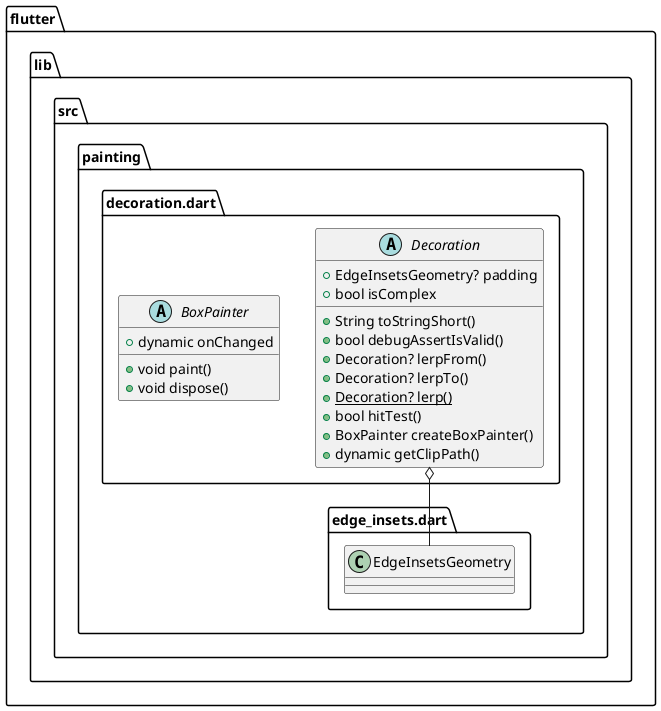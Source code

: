 @startuml
set namespaceSeparator ::

abstract class "flutter::lib::src::painting::decoration.dart::Decoration" {
  +EdgeInsetsGeometry? padding
  +bool isComplex
  +String toStringShort()
  +bool debugAssertIsValid()
  +Decoration? lerpFrom()
  +Decoration? lerpTo()
  {static} +Decoration? lerp()
  +bool hitTest()
  +BoxPainter createBoxPainter()
  +dynamic getClipPath()
}

"flutter::lib::src::painting::decoration.dart::Decoration" o-- "flutter::lib::src::painting::edge_insets.dart::EdgeInsetsGeometry"

abstract class "flutter::lib::src::painting::decoration.dart::BoxPainter" {
  +dynamic onChanged
  +void paint()
  +void dispose()
}


@enduml